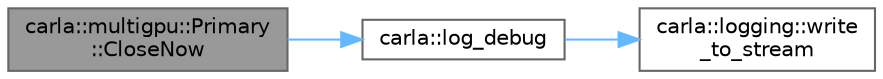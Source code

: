 digraph "carla::multigpu::Primary::CloseNow"
{
 // INTERACTIVE_SVG=YES
 // LATEX_PDF_SIZE
  bgcolor="transparent";
  edge [fontname=Helvetica,fontsize=10,labelfontname=Helvetica,labelfontsize=10];
  node [fontname=Helvetica,fontsize=10,shape=box,height=0.2,width=0.4];
  rankdir="LR";
  Node1 [id="Node000001",label="carla::multigpu::Primary\l::CloseNow",height=0.2,width=0.4,color="gray40", fillcolor="grey60", style="filled", fontcolor="black",tooltip=" "];
  Node1 -> Node2 [id="edge1_Node000001_Node000002",color="steelblue1",style="solid",tooltip=" "];
  Node2 [id="Node000002",label="carla::log_debug",height=0.2,width=0.4,color="grey40", fillcolor="white", style="filled",URL="$d9/d36/namespacecarla.html#afb6ca911605d1ec35bdf563de2814dba",tooltip=" "];
  Node2 -> Node3 [id="edge2_Node000002_Node000003",color="steelblue1",style="solid",tooltip=" "];
  Node3 [id="Node000003",label="carla::logging::write\l_to_stream",height=0.2,width=0.4,color="grey40", fillcolor="white", style="filled",URL="$d2/d8c/namespacecarla_1_1logging.html#a4193666236852fb6a6977299a31445d8",tooltip=" "];
}
